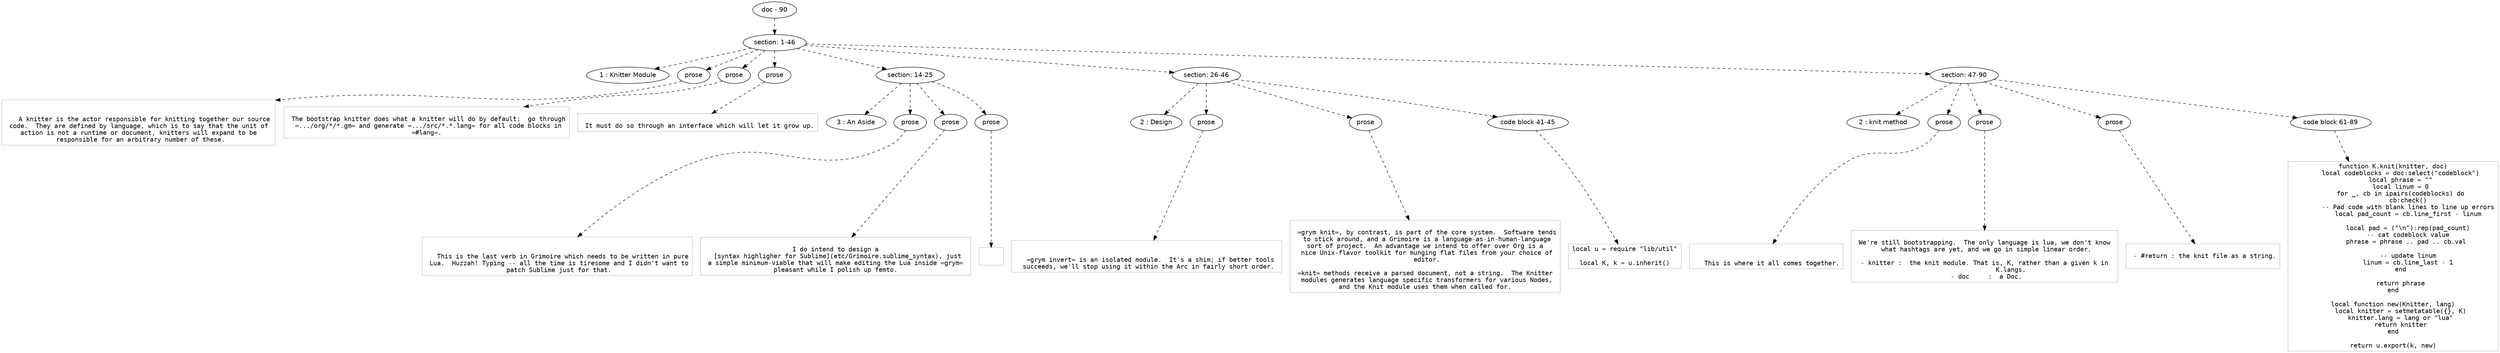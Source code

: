 digraph hierarchy {

node [fontname=Helvetica]
edge [style=dashed]

doc_0 [label="doc - 90"]


doc_0 -> { section_1}
{rank=same; section_1}

section_1 [label="section: 1-46"]


section_1 -> { header_2 prose_3 prose_4 prose_5 section_6 section_7 section_8}
{rank=same; header_2 prose_3 prose_4 prose_5 section_6 section_7 section_8}

header_2 [label="1 : Knitter Module"]

prose_3 [label="prose"]

prose_4 [label="prose"]

prose_5 [label="prose"]

section_6 [label="section: 14-25"]

section_7 [label="section: 26-46"]

section_8 [label="section: 47-90"]


prose_3 -> leaf_9
leaf_9  [color=Gray,shape=rectangle,fontname=Inconsolata,label="

   A knitter is the actor responsible for knitting together our source
 code.  They are defined by language, which is to say that the unit of 
 action is not a runtime or document, knitters will expand to be 
 responsible for an arbitrary number of these.
"]
prose_4 -> leaf_10
leaf_10  [color=Gray,shape=rectangle,fontname=Inconsolata,label="
 The bootstrap knitter does what a knitter will do by default:  go through
 =.../org/*/*.gm= and generate =.../src/*.*.lang= for all code blocks in
 =#lang=. 
"]
prose_5 -> leaf_11
leaf_11  [color=Gray,shape=rectangle,fontname=Inconsolata,label="
 It must do so through an interface which will let it grow up.
"]
section_6 -> { header_12 prose_13 prose_14 prose_15}
{rank=same; header_12 prose_13 prose_14 prose_15}

header_12 [label="3 : An Aside"]

prose_13 [label="prose"]

prose_14 [label="prose"]

prose_15 [label="prose"]


prose_13 -> leaf_16
leaf_16  [color=Gray,shape=rectangle,fontname=Inconsolata,label="

   This is the last verb in Grimoire which needs to be written in pure
 Lua.  Huzzah! Typing -- all the time is tiresome and I didn't want to
 patch Sublime just for that.
"]
prose_14 -> leaf_17
leaf_17  [color=Gray,shape=rectangle,fontname=Inconsolata,label="
 I do intend to design a 
 [syntax highligher for Sublime](etc/Grimoire.sublime_syntax), just
 a simple minimum-viable that will make editing the Lua inside =grym= 
 pleasant while I polish up femto. 
"]
prose_15 -> leaf_18
leaf_18  [color=Gray,shape=rectangle,fontname=Inconsolata,label="
 "]
section_7 -> { header_19 prose_20 prose_21 codeblock_22}
{rank=same; header_19 prose_20 prose_21 codeblock_22}

header_19 [label="2 : Design"]

prose_20 [label="prose"]

prose_21 [label="prose"]

codeblock_22 [label="code block 41-45"]


prose_20 -> leaf_23
leaf_23  [color=Gray,shape=rectangle,fontname=Inconsolata,label="

   =grym invert= is an isolated module.  It's a shim; if better tools 
 succeeds, we'll stop using it within the Arc in fairly short order.
"]
prose_21 -> leaf_24
leaf_24  [color=Gray,shape=rectangle,fontname=Inconsolata,label="
 =grym knit=, by contrast, is part of the core system.  Software tends
 to stick around, and a Grimoire is a language-as-in-human-language
 sort of project.  An advantage we intend to offer over Org is a 
 nice Unix-flavor toolkit for munging flat files from your choice of
 editor.
 
 =knit= methods receive a parsed document, not a string.  The Knitter 
 modules generates language specific transformers for various Nodes,
 and the Knit module uses them when called for. 
"]
codeblock_22 -> leaf_25
leaf_25  [color=Gray,shape=rectangle,fontname=Inconsolata,label="local u = require \"lib/util\"

local K, k = u.inherit()"]
section_8 -> { header_26 prose_27 prose_28 prose_29 codeblock_30}
{rank=same; header_26 prose_27 prose_28 prose_29 codeblock_30}

header_26 [label="2 : knit method"]

prose_27 [label="prose"]

prose_28 [label="prose"]

prose_29 [label="prose"]

codeblock_30 [label="code block 61-89"]


prose_27 -> leaf_31
leaf_31  [color=Gray,shape=rectangle,fontname=Inconsolata,label="

   This is where it all comes together.
"]
prose_28 -> leaf_32
leaf_32  [color=Gray,shape=rectangle,fontname=Inconsolata,label="
 We're still bootstrapping.  The only language is lua, we don't know 
 what hashtags are yet, and we go in simple linear order.
 
 - knitter :  the knit module. That is, K, rather than a given k in 
              K.langs.
 - doc     :  a Doc.
"]
prose_29 -> leaf_33
leaf_33  [color=Gray,shape=rectangle,fontname=Inconsolata,label="
 - #return : the knit file as a string.

"]
codeblock_30 -> leaf_34
leaf_34  [color=Gray,shape=rectangle,fontname=Inconsolata,label="function K.knit(knitter, doc)
    local codeblocks = doc:select(\"codeblock\")
    local phrase = \"\"
    local linum = 0
    for _, cb in ipairs(codeblocks) do
        cb:check()
        -- Pad code with blank lines to line up errors
        local pad_count = cb.line_first - linum

        local pad = (\"\\n\"):rep(pad_count)
        -- cat codeblock value
        phrase = phrase .. pad .. cb.val 

        -- update linum
        linum = cb.line_last - 1
    end

    return phrase
end

local function new(Knitter, lang)
    local knitter = setmetatable({}, K)
    knitter.lang = lang or \"lua\"
    return knitter
end

return u.export(k, new)"]

}
